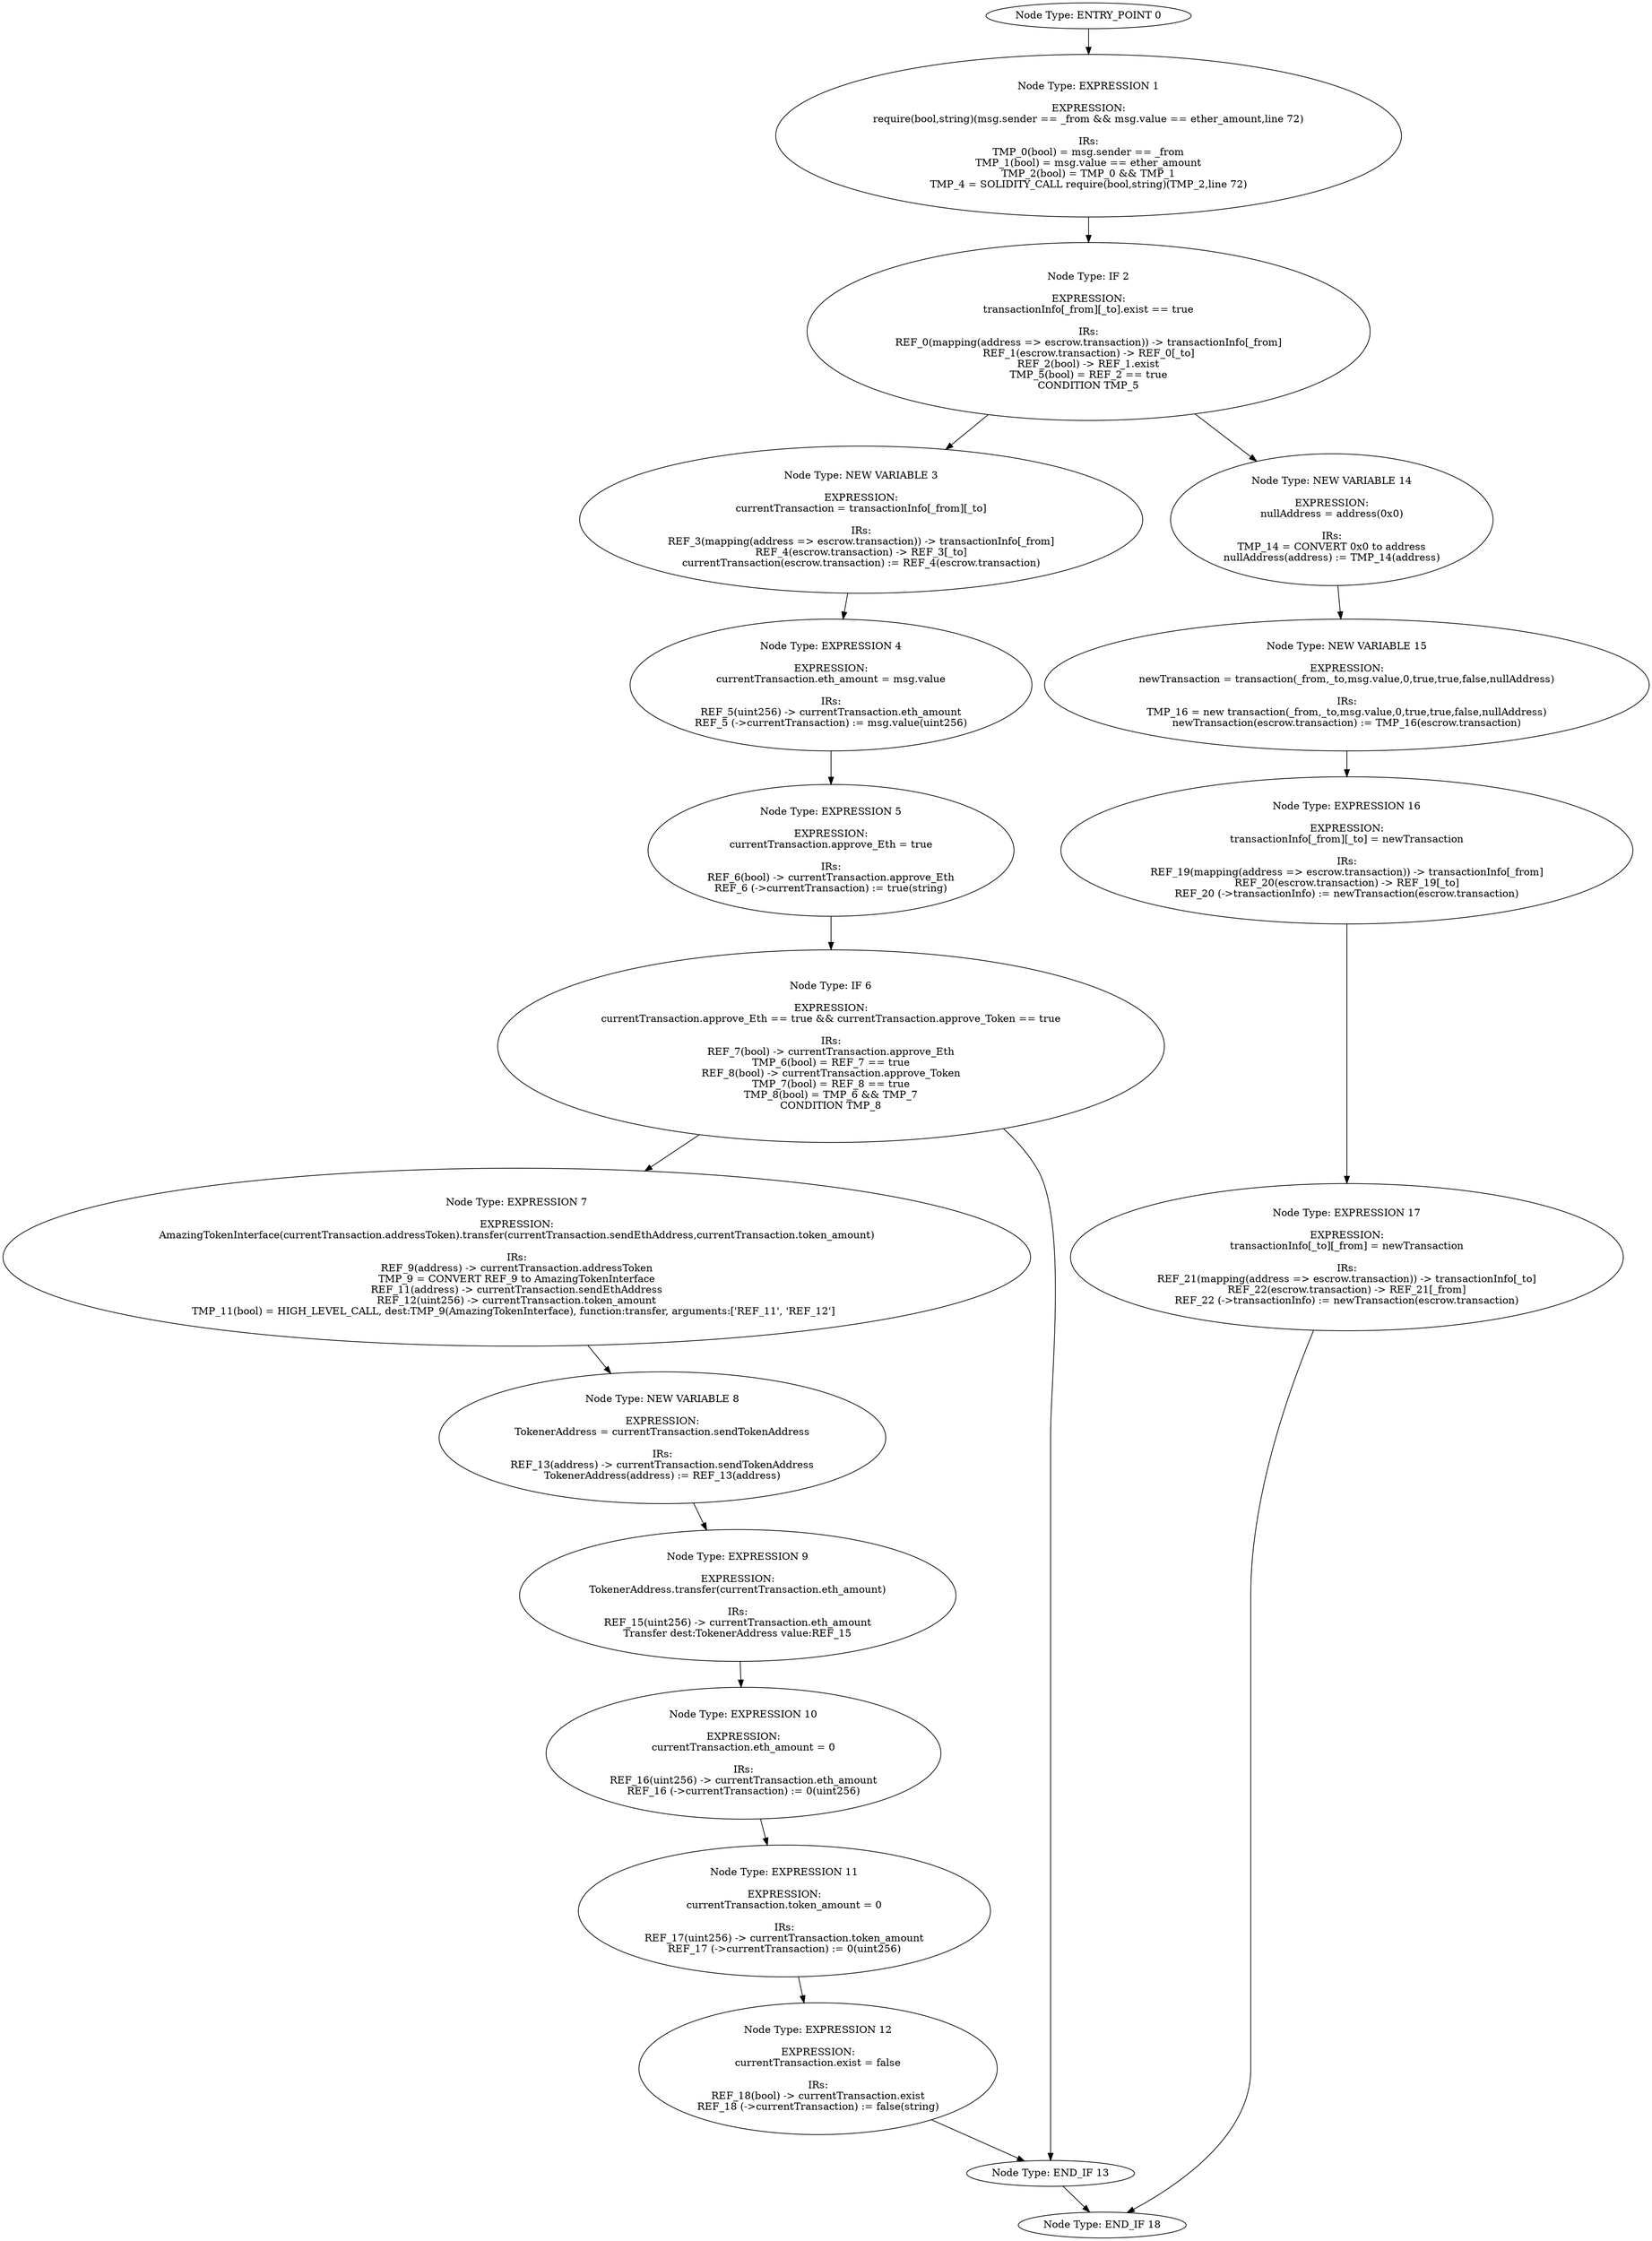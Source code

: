 digraph{
0[label="Node Type: ENTRY_POINT 0
"];
0->1;
1[label="Node Type: EXPRESSION 1

EXPRESSION:
require(bool,string)(msg.sender == _from && msg.value == ether_amount,line 72)

IRs:
TMP_0(bool) = msg.sender == _from
TMP_1(bool) = msg.value == ether_amount
TMP_2(bool) = TMP_0 && TMP_1
TMP_4 = SOLIDITY_CALL require(bool,string)(TMP_2,line 72)"];
1->2;
2[label="Node Type: IF 2

EXPRESSION:
transactionInfo[_from][_to].exist == true

IRs:
REF_0(mapping(address => escrow.transaction)) -> transactionInfo[_from]
REF_1(escrow.transaction) -> REF_0[_to]
REF_2(bool) -> REF_1.exist
TMP_5(bool) = REF_2 == true
CONDITION TMP_5"];
2->3;
2->14;
3[label="Node Type: NEW VARIABLE 3

EXPRESSION:
currentTransaction = transactionInfo[_from][_to]

IRs:
REF_3(mapping(address => escrow.transaction)) -> transactionInfo[_from]
REF_4(escrow.transaction) -> REF_3[_to]
currentTransaction(escrow.transaction) := REF_4(escrow.transaction)"];
3->4;
4[label="Node Type: EXPRESSION 4

EXPRESSION:
currentTransaction.eth_amount = msg.value

IRs:
REF_5(uint256) -> currentTransaction.eth_amount
REF_5 (->currentTransaction) := msg.value(uint256)"];
4->5;
5[label="Node Type: EXPRESSION 5

EXPRESSION:
currentTransaction.approve_Eth = true

IRs:
REF_6(bool) -> currentTransaction.approve_Eth
REF_6 (->currentTransaction) := true(string)"];
5->6;
6[label="Node Type: IF 6

EXPRESSION:
currentTransaction.approve_Eth == true && currentTransaction.approve_Token == true

IRs:
REF_7(bool) -> currentTransaction.approve_Eth
TMP_6(bool) = REF_7 == true
REF_8(bool) -> currentTransaction.approve_Token
TMP_7(bool) = REF_8 == true
TMP_8(bool) = TMP_6 && TMP_7
CONDITION TMP_8"];
6->7;
6->13;
7[label="Node Type: EXPRESSION 7

EXPRESSION:
AmazingTokenInterface(currentTransaction.addressToken).transfer(currentTransaction.sendEthAddress,currentTransaction.token_amount)

IRs:
REF_9(address) -> currentTransaction.addressToken
TMP_9 = CONVERT REF_9 to AmazingTokenInterface
REF_11(address) -> currentTransaction.sendEthAddress
REF_12(uint256) -> currentTransaction.token_amount
TMP_11(bool) = HIGH_LEVEL_CALL, dest:TMP_9(AmazingTokenInterface), function:transfer, arguments:['REF_11', 'REF_12']  "];
7->8;
8[label="Node Type: NEW VARIABLE 8

EXPRESSION:
TokenerAddress = currentTransaction.sendTokenAddress

IRs:
REF_13(address) -> currentTransaction.sendTokenAddress
TokenerAddress(address) := REF_13(address)"];
8->9;
9[label="Node Type: EXPRESSION 9

EXPRESSION:
TokenerAddress.transfer(currentTransaction.eth_amount)

IRs:
REF_15(uint256) -> currentTransaction.eth_amount
Transfer dest:TokenerAddress value:REF_15"];
9->10;
10[label="Node Type: EXPRESSION 10

EXPRESSION:
currentTransaction.eth_amount = 0

IRs:
REF_16(uint256) -> currentTransaction.eth_amount
REF_16 (->currentTransaction) := 0(uint256)"];
10->11;
11[label="Node Type: EXPRESSION 11

EXPRESSION:
currentTransaction.token_amount = 0

IRs:
REF_17(uint256) -> currentTransaction.token_amount
REF_17 (->currentTransaction) := 0(uint256)"];
11->12;
12[label="Node Type: EXPRESSION 12

EXPRESSION:
currentTransaction.exist = false

IRs:
REF_18(bool) -> currentTransaction.exist
REF_18 (->currentTransaction) := false(string)"];
12->13;
13[label="Node Type: END_IF 13
"];
13->18;
14[label="Node Type: NEW VARIABLE 14

EXPRESSION:
nullAddress = address(0x0)

IRs:
TMP_14 = CONVERT 0x0 to address
nullAddress(address) := TMP_14(address)"];
14->15;
15[label="Node Type: NEW VARIABLE 15

EXPRESSION:
newTransaction = transaction(_from,_to,msg.value,0,true,true,false,nullAddress)

IRs:
TMP_16 = new transaction(_from,_to,msg.value,0,true,true,false,nullAddress)
newTransaction(escrow.transaction) := TMP_16(escrow.transaction)"];
15->16;
16[label="Node Type: EXPRESSION 16

EXPRESSION:
transactionInfo[_from][_to] = newTransaction

IRs:
REF_19(mapping(address => escrow.transaction)) -> transactionInfo[_from]
REF_20(escrow.transaction) -> REF_19[_to]
REF_20 (->transactionInfo) := newTransaction(escrow.transaction)"];
16->17;
17[label="Node Type: EXPRESSION 17

EXPRESSION:
transactionInfo[_to][_from] = newTransaction

IRs:
REF_21(mapping(address => escrow.transaction)) -> transactionInfo[_to]
REF_22(escrow.transaction) -> REF_21[_from]
REF_22 (->transactionInfo) := newTransaction(escrow.transaction)"];
17->18;
18[label="Node Type: END_IF 18
"];
}
